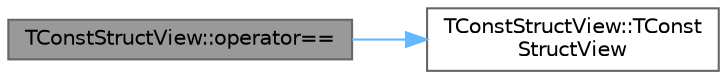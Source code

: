 digraph "TConstStructView::operator=="
{
 // INTERACTIVE_SVG=YES
 // LATEX_PDF_SIZE
  bgcolor="transparent";
  edge [fontname=Helvetica,fontsize=10,labelfontname=Helvetica,labelfontsize=10];
  node [fontname=Helvetica,fontsize=10,shape=box,height=0.2,width=0.4];
  rankdir="LR";
  Node1 [id="Node000001",label="TConstStructView::operator==",height=0.2,width=0.4,color="gray40", fillcolor="grey60", style="filled", fontcolor="black",tooltip="Comparison operators."];
  Node1 -> Node2 [id="edge1_Node000001_Node000002",color="steelblue1",style="solid",tooltip=" "];
  Node2 [id="Node000002",label="TConstStructView::TConst\lStructView",height=0.2,width=0.4,color="grey40", fillcolor="white", style="filled",URL="$d3/db1/structTConstStructView.html#ac4042782bda7b545f444e268b33eba43",tooltip=" "];
}
